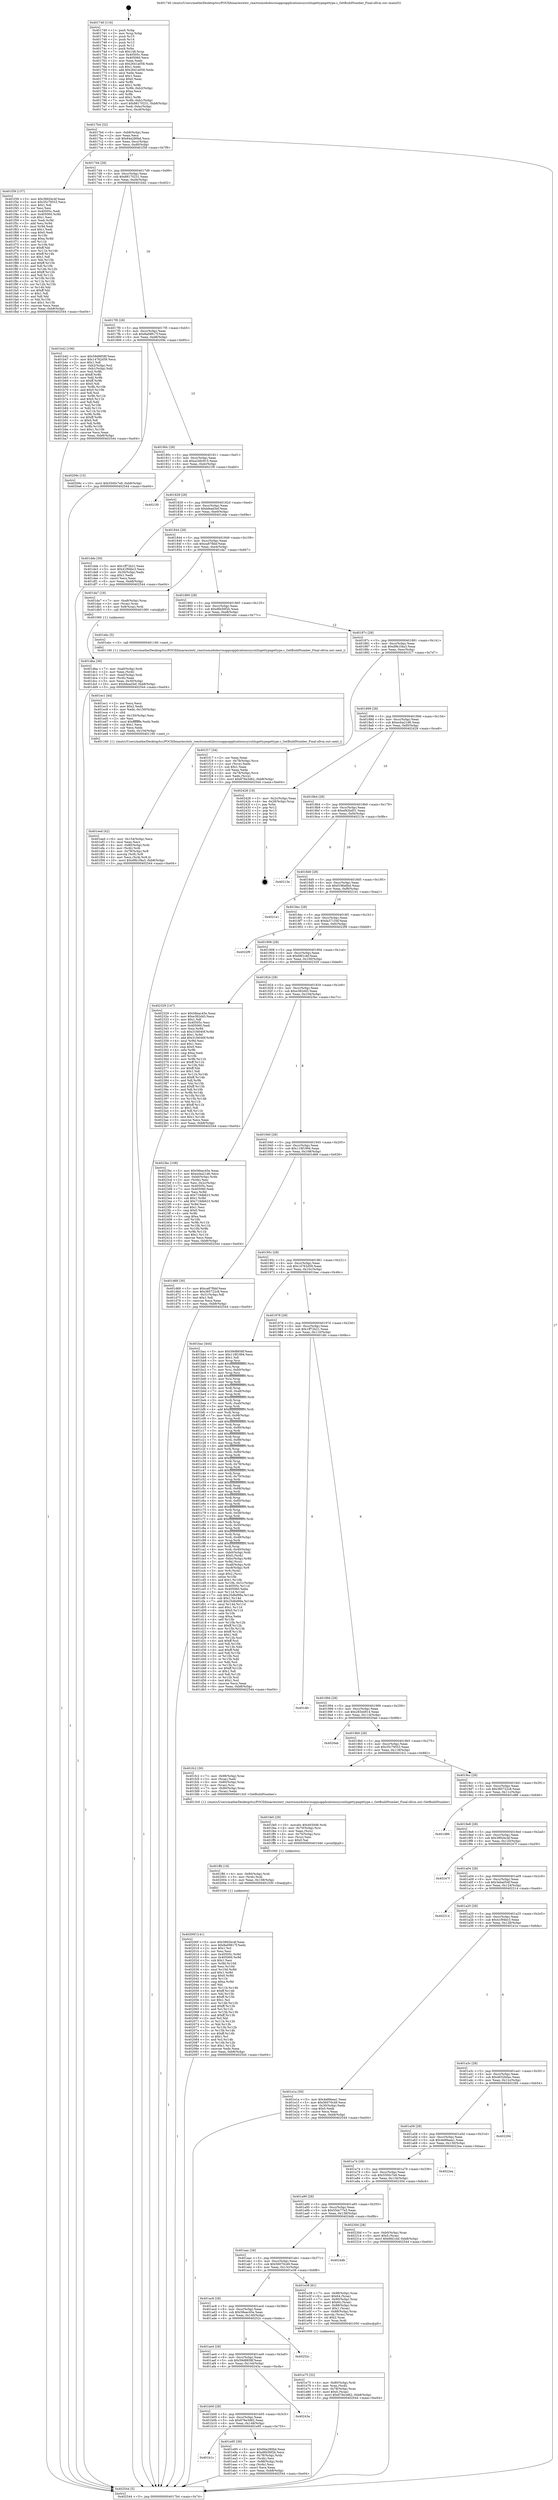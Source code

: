 digraph "0x401740" {
  label = "0x401740 (/mnt/c/Users/mathe/Desktop/tcc/POCII/binaries/extr_reactosmodulesrosappsapplicationssysutilsgettypegettype.c_GetBuildNumber_Final-ollvm.out::main(0))"
  labelloc = "t"
  node[shape=record]

  Entry [label="",width=0.3,height=0.3,shape=circle,fillcolor=black,style=filled]
  "0x4017b4" [label="{
     0x4017b4 [32]\l
     | [instrs]\l
     &nbsp;&nbsp;0x4017b4 \<+6\>: mov -0xb8(%rbp),%eax\l
     &nbsp;&nbsp;0x4017ba \<+2\>: mov %eax,%ecx\l
     &nbsp;&nbsp;0x4017bc \<+6\>: sub $0x84a280bd,%ecx\l
     &nbsp;&nbsp;0x4017c2 \<+6\>: mov %eax,-0xcc(%rbp)\l
     &nbsp;&nbsp;0x4017c8 \<+6\>: mov %ecx,-0xd0(%rbp)\l
     &nbsp;&nbsp;0x4017ce \<+6\>: je 0000000000401f39 \<main+0x7f9\>\l
  }"]
  "0x401f39" [label="{
     0x401f39 [137]\l
     | [instrs]\l
     &nbsp;&nbsp;0x401f39 \<+5\>: mov $0x3892bc4f,%eax\l
     &nbsp;&nbsp;0x401f3e \<+5\>: mov $0x35c79553,%ecx\l
     &nbsp;&nbsp;0x401f43 \<+2\>: mov $0x1,%dl\l
     &nbsp;&nbsp;0x401f45 \<+2\>: xor %esi,%esi\l
     &nbsp;&nbsp;0x401f47 \<+7\>: mov 0x40505c,%edi\l
     &nbsp;&nbsp;0x401f4e \<+8\>: mov 0x405060,%r8d\l
     &nbsp;&nbsp;0x401f56 \<+3\>: sub $0x1,%esi\l
     &nbsp;&nbsp;0x401f59 \<+3\>: mov %edi,%r9d\l
     &nbsp;&nbsp;0x401f5c \<+3\>: add %esi,%r9d\l
     &nbsp;&nbsp;0x401f5f \<+4\>: imul %r9d,%edi\l
     &nbsp;&nbsp;0x401f63 \<+3\>: and $0x1,%edi\l
     &nbsp;&nbsp;0x401f66 \<+3\>: cmp $0x0,%edi\l
     &nbsp;&nbsp;0x401f69 \<+4\>: sete %r10b\l
     &nbsp;&nbsp;0x401f6d \<+4\>: cmp $0xa,%r8d\l
     &nbsp;&nbsp;0x401f71 \<+4\>: setl %r11b\l
     &nbsp;&nbsp;0x401f75 \<+3\>: mov %r10b,%bl\l
     &nbsp;&nbsp;0x401f78 \<+3\>: xor $0xff,%bl\l
     &nbsp;&nbsp;0x401f7b \<+3\>: mov %r11b,%r14b\l
     &nbsp;&nbsp;0x401f7e \<+4\>: xor $0xff,%r14b\l
     &nbsp;&nbsp;0x401f82 \<+3\>: xor $0x1,%dl\l
     &nbsp;&nbsp;0x401f85 \<+3\>: mov %bl,%r15b\l
     &nbsp;&nbsp;0x401f88 \<+4\>: and $0xff,%r15b\l
     &nbsp;&nbsp;0x401f8c \<+3\>: and %dl,%r10b\l
     &nbsp;&nbsp;0x401f8f \<+3\>: mov %r14b,%r12b\l
     &nbsp;&nbsp;0x401f92 \<+4\>: and $0xff,%r12b\l
     &nbsp;&nbsp;0x401f96 \<+3\>: and %dl,%r11b\l
     &nbsp;&nbsp;0x401f99 \<+3\>: or %r10b,%r15b\l
     &nbsp;&nbsp;0x401f9c \<+3\>: or %r11b,%r12b\l
     &nbsp;&nbsp;0x401f9f \<+3\>: xor %r12b,%r15b\l
     &nbsp;&nbsp;0x401fa2 \<+3\>: or %r14b,%bl\l
     &nbsp;&nbsp;0x401fa5 \<+3\>: xor $0xff,%bl\l
     &nbsp;&nbsp;0x401fa8 \<+3\>: or $0x1,%dl\l
     &nbsp;&nbsp;0x401fab \<+2\>: and %dl,%bl\l
     &nbsp;&nbsp;0x401fad \<+3\>: or %bl,%r15b\l
     &nbsp;&nbsp;0x401fb0 \<+4\>: test $0x1,%r15b\l
     &nbsp;&nbsp;0x401fb4 \<+3\>: cmovne %ecx,%eax\l
     &nbsp;&nbsp;0x401fb7 \<+6\>: mov %eax,-0xb8(%rbp)\l
     &nbsp;&nbsp;0x401fbd \<+5\>: jmp 0000000000402544 \<main+0xe04\>\l
  }"]
  "0x4017d4" [label="{
     0x4017d4 [28]\l
     | [instrs]\l
     &nbsp;&nbsp;0x4017d4 \<+5\>: jmp 00000000004017d9 \<main+0x99\>\l
     &nbsp;&nbsp;0x4017d9 \<+6\>: mov -0xcc(%rbp),%eax\l
     &nbsp;&nbsp;0x4017df \<+5\>: sub $0x88170231,%eax\l
     &nbsp;&nbsp;0x4017e4 \<+6\>: mov %eax,-0xd4(%rbp)\l
     &nbsp;&nbsp;0x4017ea \<+6\>: je 0000000000401b42 \<main+0x402\>\l
  }"]
  Exit [label="",width=0.3,height=0.3,shape=circle,fillcolor=black,style=filled,peripheries=2]
  "0x401b42" [label="{
     0x401b42 [106]\l
     | [instrs]\l
     &nbsp;&nbsp;0x401b42 \<+5\>: mov $0x59d8858f,%eax\l
     &nbsp;&nbsp;0x401b47 \<+5\>: mov $0x14762d59,%ecx\l
     &nbsp;&nbsp;0x401b4c \<+2\>: mov $0x1,%dl\l
     &nbsp;&nbsp;0x401b4e \<+7\>: mov -0xb2(%rbp),%sil\l
     &nbsp;&nbsp;0x401b55 \<+7\>: mov -0xb1(%rbp),%dil\l
     &nbsp;&nbsp;0x401b5c \<+3\>: mov %sil,%r8b\l
     &nbsp;&nbsp;0x401b5f \<+4\>: xor $0xff,%r8b\l
     &nbsp;&nbsp;0x401b63 \<+3\>: mov %dil,%r9b\l
     &nbsp;&nbsp;0x401b66 \<+4\>: xor $0xff,%r9b\l
     &nbsp;&nbsp;0x401b6a \<+3\>: xor $0x0,%dl\l
     &nbsp;&nbsp;0x401b6d \<+3\>: mov %r8b,%r10b\l
     &nbsp;&nbsp;0x401b70 \<+4\>: and $0x0,%r10b\l
     &nbsp;&nbsp;0x401b74 \<+3\>: and %dl,%sil\l
     &nbsp;&nbsp;0x401b77 \<+3\>: mov %r9b,%r11b\l
     &nbsp;&nbsp;0x401b7a \<+4\>: and $0x0,%r11b\l
     &nbsp;&nbsp;0x401b7e \<+3\>: and %dl,%dil\l
     &nbsp;&nbsp;0x401b81 \<+3\>: or %sil,%r10b\l
     &nbsp;&nbsp;0x401b84 \<+3\>: or %dil,%r11b\l
     &nbsp;&nbsp;0x401b87 \<+3\>: xor %r11b,%r10b\l
     &nbsp;&nbsp;0x401b8a \<+3\>: or %r9b,%r8b\l
     &nbsp;&nbsp;0x401b8d \<+4\>: xor $0xff,%r8b\l
     &nbsp;&nbsp;0x401b91 \<+3\>: or $0x0,%dl\l
     &nbsp;&nbsp;0x401b94 \<+3\>: and %dl,%r8b\l
     &nbsp;&nbsp;0x401b97 \<+3\>: or %r8b,%r10b\l
     &nbsp;&nbsp;0x401b9a \<+4\>: test $0x1,%r10b\l
     &nbsp;&nbsp;0x401b9e \<+3\>: cmovne %ecx,%eax\l
     &nbsp;&nbsp;0x401ba1 \<+6\>: mov %eax,-0xb8(%rbp)\l
     &nbsp;&nbsp;0x401ba7 \<+5\>: jmp 0000000000402544 \<main+0xe04\>\l
  }"]
  "0x4017f0" [label="{
     0x4017f0 [28]\l
     | [instrs]\l
     &nbsp;&nbsp;0x4017f0 \<+5\>: jmp 00000000004017f5 \<main+0xb5\>\l
     &nbsp;&nbsp;0x4017f5 \<+6\>: mov -0xcc(%rbp),%eax\l
     &nbsp;&nbsp;0x4017fb \<+5\>: sub $0x8a09817f,%eax\l
     &nbsp;&nbsp;0x401800 \<+6\>: mov %eax,-0xd8(%rbp)\l
     &nbsp;&nbsp;0x401806 \<+6\>: je 000000000040209c \<main+0x95c\>\l
  }"]
  "0x402544" [label="{
     0x402544 [5]\l
     | [instrs]\l
     &nbsp;&nbsp;0x402544 \<+5\>: jmp 00000000004017b4 \<main+0x74\>\l
  }"]
  "0x401740" [label="{
     0x401740 [116]\l
     | [instrs]\l
     &nbsp;&nbsp;0x401740 \<+1\>: push %rbp\l
     &nbsp;&nbsp;0x401741 \<+3\>: mov %rsp,%rbp\l
     &nbsp;&nbsp;0x401744 \<+2\>: push %r15\l
     &nbsp;&nbsp;0x401746 \<+2\>: push %r14\l
     &nbsp;&nbsp;0x401748 \<+2\>: push %r13\l
     &nbsp;&nbsp;0x40174a \<+2\>: push %r12\l
     &nbsp;&nbsp;0x40174c \<+1\>: push %rbx\l
     &nbsp;&nbsp;0x40174d \<+7\>: sub $0x148,%rsp\l
     &nbsp;&nbsp;0x401754 \<+7\>: mov 0x40505c,%eax\l
     &nbsp;&nbsp;0x40175b \<+7\>: mov 0x405060,%ecx\l
     &nbsp;&nbsp;0x401762 \<+2\>: mov %eax,%edx\l
     &nbsp;&nbsp;0x401764 \<+6\>: sub $0x2641a058,%edx\l
     &nbsp;&nbsp;0x40176a \<+3\>: sub $0x1,%edx\l
     &nbsp;&nbsp;0x40176d \<+6\>: add $0x2641a058,%edx\l
     &nbsp;&nbsp;0x401773 \<+3\>: imul %edx,%eax\l
     &nbsp;&nbsp;0x401776 \<+3\>: and $0x1,%eax\l
     &nbsp;&nbsp;0x401779 \<+3\>: cmp $0x0,%eax\l
     &nbsp;&nbsp;0x40177c \<+4\>: sete %r8b\l
     &nbsp;&nbsp;0x401780 \<+4\>: and $0x1,%r8b\l
     &nbsp;&nbsp;0x401784 \<+7\>: mov %r8b,-0xb2(%rbp)\l
     &nbsp;&nbsp;0x40178b \<+3\>: cmp $0xa,%ecx\l
     &nbsp;&nbsp;0x40178e \<+4\>: setl %r8b\l
     &nbsp;&nbsp;0x401792 \<+4\>: and $0x1,%r8b\l
     &nbsp;&nbsp;0x401796 \<+7\>: mov %r8b,-0xb1(%rbp)\l
     &nbsp;&nbsp;0x40179d \<+10\>: movl $0x88170231,-0xb8(%rbp)\l
     &nbsp;&nbsp;0x4017a7 \<+6\>: mov %edi,-0xbc(%rbp)\l
     &nbsp;&nbsp;0x4017ad \<+7\>: mov %rsi,-0xc8(%rbp)\l
  }"]
  "0x40200f" [label="{
     0x40200f [141]\l
     | [instrs]\l
     &nbsp;&nbsp;0x40200f \<+5\>: mov $0x3892bc4f,%eax\l
     &nbsp;&nbsp;0x402014 \<+5\>: mov $0x8a09817f,%edx\l
     &nbsp;&nbsp;0x402019 \<+2\>: mov $0x1,%cl\l
     &nbsp;&nbsp;0x40201b \<+2\>: xor %esi,%esi\l
     &nbsp;&nbsp;0x40201d \<+8\>: mov 0x40505c,%r8d\l
     &nbsp;&nbsp;0x402025 \<+8\>: mov 0x405060,%r9d\l
     &nbsp;&nbsp;0x40202d \<+3\>: sub $0x1,%esi\l
     &nbsp;&nbsp;0x402030 \<+3\>: mov %r8d,%r10d\l
     &nbsp;&nbsp;0x402033 \<+3\>: add %esi,%r10d\l
     &nbsp;&nbsp;0x402036 \<+4\>: imul %r10d,%r8d\l
     &nbsp;&nbsp;0x40203a \<+4\>: and $0x1,%r8d\l
     &nbsp;&nbsp;0x40203e \<+4\>: cmp $0x0,%r8d\l
     &nbsp;&nbsp;0x402042 \<+4\>: sete %r11b\l
     &nbsp;&nbsp;0x402046 \<+4\>: cmp $0xa,%r9d\l
     &nbsp;&nbsp;0x40204a \<+3\>: setl %bl\l
     &nbsp;&nbsp;0x40204d \<+3\>: mov %r11b,%r14b\l
     &nbsp;&nbsp;0x402050 \<+4\>: xor $0xff,%r14b\l
     &nbsp;&nbsp;0x402054 \<+3\>: mov %bl,%r15b\l
     &nbsp;&nbsp;0x402057 \<+4\>: xor $0xff,%r15b\l
     &nbsp;&nbsp;0x40205b \<+3\>: xor $0x1,%cl\l
     &nbsp;&nbsp;0x40205e \<+3\>: mov %r14b,%r12b\l
     &nbsp;&nbsp;0x402061 \<+4\>: and $0xff,%r12b\l
     &nbsp;&nbsp;0x402065 \<+3\>: and %cl,%r11b\l
     &nbsp;&nbsp;0x402068 \<+3\>: mov %r15b,%r13b\l
     &nbsp;&nbsp;0x40206b \<+4\>: and $0xff,%r13b\l
     &nbsp;&nbsp;0x40206f \<+2\>: and %cl,%bl\l
     &nbsp;&nbsp;0x402071 \<+3\>: or %r11b,%r12b\l
     &nbsp;&nbsp;0x402074 \<+3\>: or %bl,%r13b\l
     &nbsp;&nbsp;0x402077 \<+3\>: xor %r13b,%r12b\l
     &nbsp;&nbsp;0x40207a \<+3\>: or %r15b,%r14b\l
     &nbsp;&nbsp;0x40207d \<+4\>: xor $0xff,%r14b\l
     &nbsp;&nbsp;0x402081 \<+3\>: or $0x1,%cl\l
     &nbsp;&nbsp;0x402084 \<+3\>: and %cl,%r14b\l
     &nbsp;&nbsp;0x402087 \<+3\>: or %r14b,%r12b\l
     &nbsp;&nbsp;0x40208a \<+4\>: test $0x1,%r12b\l
     &nbsp;&nbsp;0x40208e \<+3\>: cmovne %edx,%eax\l
     &nbsp;&nbsp;0x402091 \<+6\>: mov %eax,-0xb8(%rbp)\l
     &nbsp;&nbsp;0x402097 \<+5\>: jmp 0000000000402544 \<main+0xe04\>\l
  }"]
  "0x40209c" [label="{
     0x40209c [15]\l
     | [instrs]\l
     &nbsp;&nbsp;0x40209c \<+10\>: movl $0x5500c7e9,-0xb8(%rbp)\l
     &nbsp;&nbsp;0x4020a6 \<+5\>: jmp 0000000000402544 \<main+0xe04\>\l
  }"]
  "0x40180c" [label="{
     0x40180c [28]\l
     | [instrs]\l
     &nbsp;&nbsp;0x40180c \<+5\>: jmp 0000000000401811 \<main+0xd1\>\l
     &nbsp;&nbsp;0x401811 \<+6\>: mov -0xcc(%rbp),%eax\l
     &nbsp;&nbsp;0x401817 \<+5\>: sub $0xa249c915,%eax\l
     &nbsp;&nbsp;0x40181c \<+6\>: mov %eax,-0xdc(%rbp)\l
     &nbsp;&nbsp;0x401822 \<+6\>: je 00000000004021f0 \<main+0xab0\>\l
  }"]
  "0x401ffd" [label="{
     0x401ffd [18]\l
     | [instrs]\l
     &nbsp;&nbsp;0x401ffd \<+4\>: mov -0x80(%rbp),%rdi\l
     &nbsp;&nbsp;0x402001 \<+3\>: mov (%rdi),%rdi\l
     &nbsp;&nbsp;0x402004 \<+6\>: mov %eax,-0x158(%rbp)\l
     &nbsp;&nbsp;0x40200a \<+5\>: call 0000000000401030 \<free@plt\>\l
     | [calls]\l
     &nbsp;&nbsp;0x401030 \{1\} (unknown)\l
  }"]
  "0x4021f0" [label="{
     0x4021f0\l
  }", style=dashed]
  "0x401828" [label="{
     0x401828 [28]\l
     | [instrs]\l
     &nbsp;&nbsp;0x401828 \<+5\>: jmp 000000000040182d \<main+0xed\>\l
     &nbsp;&nbsp;0x40182d \<+6\>: mov -0xcc(%rbp),%eax\l
     &nbsp;&nbsp;0x401833 \<+5\>: sub $0xbfead3ef,%eax\l
     &nbsp;&nbsp;0x401838 \<+6\>: mov %eax,-0xe0(%rbp)\l
     &nbsp;&nbsp;0x40183e \<+6\>: je 0000000000401dde \<main+0x69e\>\l
  }"]
  "0x401fe0" [label="{
     0x401fe0 [29]\l
     | [instrs]\l
     &nbsp;&nbsp;0x401fe0 \<+10\>: movabs $0x4030d6,%rdi\l
     &nbsp;&nbsp;0x401fea \<+4\>: mov -0x70(%rbp),%rsi\l
     &nbsp;&nbsp;0x401fee \<+2\>: mov %eax,(%rsi)\l
     &nbsp;&nbsp;0x401ff0 \<+4\>: mov -0x70(%rbp),%rsi\l
     &nbsp;&nbsp;0x401ff4 \<+2\>: mov (%rsi),%esi\l
     &nbsp;&nbsp;0x401ff6 \<+2\>: mov $0x0,%al\l
     &nbsp;&nbsp;0x401ff8 \<+5\>: call 0000000000401040 \<printf@plt\>\l
     | [calls]\l
     &nbsp;&nbsp;0x401040 \{1\} (unknown)\l
  }"]
  "0x401dde" [label="{
     0x401dde [30]\l
     | [instrs]\l
     &nbsp;&nbsp;0x401dde \<+5\>: mov $0x1ff72b21,%eax\l
     &nbsp;&nbsp;0x401de3 \<+5\>: mov $0x41f94bc3,%ecx\l
     &nbsp;&nbsp;0x401de8 \<+3\>: mov -0x30(%rbp),%edx\l
     &nbsp;&nbsp;0x401deb \<+3\>: cmp $0x1,%edx\l
     &nbsp;&nbsp;0x401dee \<+3\>: cmovl %ecx,%eax\l
     &nbsp;&nbsp;0x401df1 \<+6\>: mov %eax,-0xb8(%rbp)\l
     &nbsp;&nbsp;0x401df7 \<+5\>: jmp 0000000000402544 \<main+0xe04\>\l
  }"]
  "0x401844" [label="{
     0x401844 [28]\l
     | [instrs]\l
     &nbsp;&nbsp;0x401844 \<+5\>: jmp 0000000000401849 \<main+0x109\>\l
     &nbsp;&nbsp;0x401849 \<+6\>: mov -0xcc(%rbp),%eax\l
     &nbsp;&nbsp;0x40184f \<+5\>: sub $0xca87fbbf,%eax\l
     &nbsp;&nbsp;0x401854 \<+6\>: mov %eax,-0xe4(%rbp)\l
     &nbsp;&nbsp;0x40185a \<+6\>: je 0000000000401da7 \<main+0x667\>\l
  }"]
  "0x401eed" [label="{
     0x401eed [42]\l
     | [instrs]\l
     &nbsp;&nbsp;0x401eed \<+6\>: mov -0x154(%rbp),%ecx\l
     &nbsp;&nbsp;0x401ef3 \<+3\>: imul %eax,%ecx\l
     &nbsp;&nbsp;0x401ef6 \<+4\>: mov -0x80(%rbp),%rdi\l
     &nbsp;&nbsp;0x401efa \<+3\>: mov (%rdi),%rdi\l
     &nbsp;&nbsp;0x401efd \<+4\>: mov -0x78(%rbp),%r8\l
     &nbsp;&nbsp;0x401f01 \<+3\>: movslq (%r8),%r8\l
     &nbsp;&nbsp;0x401f04 \<+4\>: mov %ecx,(%rdi,%r8,4)\l
     &nbsp;&nbsp;0x401f08 \<+10\>: movl $0xd9b1f4a3,-0xb8(%rbp)\l
     &nbsp;&nbsp;0x401f12 \<+5\>: jmp 0000000000402544 \<main+0xe04\>\l
  }"]
  "0x401da7" [label="{
     0x401da7 [19]\l
     | [instrs]\l
     &nbsp;&nbsp;0x401da7 \<+7\>: mov -0xa8(%rbp),%rax\l
     &nbsp;&nbsp;0x401dae \<+3\>: mov (%rax),%rax\l
     &nbsp;&nbsp;0x401db1 \<+4\>: mov 0x8(%rax),%rdi\l
     &nbsp;&nbsp;0x401db5 \<+5\>: call 0000000000401060 \<atoi@plt\>\l
     | [calls]\l
     &nbsp;&nbsp;0x401060 \{1\} (unknown)\l
  }"]
  "0x401860" [label="{
     0x401860 [28]\l
     | [instrs]\l
     &nbsp;&nbsp;0x401860 \<+5\>: jmp 0000000000401865 \<main+0x125\>\l
     &nbsp;&nbsp;0x401865 \<+6\>: mov -0xcc(%rbp),%eax\l
     &nbsp;&nbsp;0x40186b \<+5\>: sub $0xd6b56f2b,%eax\l
     &nbsp;&nbsp;0x401870 \<+6\>: mov %eax,-0xe8(%rbp)\l
     &nbsp;&nbsp;0x401876 \<+6\>: je 0000000000401ebc \<main+0x77c\>\l
  }"]
  "0x401ec1" [label="{
     0x401ec1 [44]\l
     | [instrs]\l
     &nbsp;&nbsp;0x401ec1 \<+2\>: xor %ecx,%ecx\l
     &nbsp;&nbsp;0x401ec3 \<+5\>: mov $0x2,%edx\l
     &nbsp;&nbsp;0x401ec8 \<+6\>: mov %edx,-0x150(%rbp)\l
     &nbsp;&nbsp;0x401ece \<+1\>: cltd\l
     &nbsp;&nbsp;0x401ecf \<+6\>: mov -0x150(%rbp),%esi\l
     &nbsp;&nbsp;0x401ed5 \<+2\>: idiv %esi\l
     &nbsp;&nbsp;0x401ed7 \<+6\>: imul $0xfffffffe,%edx,%edx\l
     &nbsp;&nbsp;0x401edd \<+3\>: sub $0x1,%ecx\l
     &nbsp;&nbsp;0x401ee0 \<+2\>: sub %ecx,%edx\l
     &nbsp;&nbsp;0x401ee2 \<+6\>: mov %edx,-0x154(%rbp)\l
     &nbsp;&nbsp;0x401ee8 \<+5\>: call 0000000000401160 \<next_i\>\l
     | [calls]\l
     &nbsp;&nbsp;0x401160 \{1\} (/mnt/c/Users/mathe/Desktop/tcc/POCII/binaries/extr_reactosmodulesrosappsapplicationssysutilsgettypegettype.c_GetBuildNumber_Final-ollvm.out::next_i)\l
  }"]
  "0x401ebc" [label="{
     0x401ebc [5]\l
     | [instrs]\l
     &nbsp;&nbsp;0x401ebc \<+5\>: call 0000000000401160 \<next_i\>\l
     | [calls]\l
     &nbsp;&nbsp;0x401160 \{1\} (/mnt/c/Users/mathe/Desktop/tcc/POCII/binaries/extr_reactosmodulesrosappsapplicationssysutilsgettypegettype.c_GetBuildNumber_Final-ollvm.out::next_i)\l
  }"]
  "0x40187c" [label="{
     0x40187c [28]\l
     | [instrs]\l
     &nbsp;&nbsp;0x40187c \<+5\>: jmp 0000000000401881 \<main+0x141\>\l
     &nbsp;&nbsp;0x401881 \<+6\>: mov -0xcc(%rbp),%eax\l
     &nbsp;&nbsp;0x401887 \<+5\>: sub $0xd9b1f4a3,%eax\l
     &nbsp;&nbsp;0x40188c \<+6\>: mov %eax,-0xec(%rbp)\l
     &nbsp;&nbsp;0x401892 \<+6\>: je 0000000000401f17 \<main+0x7d7\>\l
  }"]
  "0x401b1c" [label="{
     0x401b1c\l
  }", style=dashed]
  "0x401f17" [label="{
     0x401f17 [34]\l
     | [instrs]\l
     &nbsp;&nbsp;0x401f17 \<+2\>: xor %eax,%eax\l
     &nbsp;&nbsp;0x401f19 \<+4\>: mov -0x78(%rbp),%rcx\l
     &nbsp;&nbsp;0x401f1d \<+2\>: mov (%rcx),%edx\l
     &nbsp;&nbsp;0x401f1f \<+3\>: sub $0x1,%eax\l
     &nbsp;&nbsp;0x401f22 \<+2\>: sub %eax,%edx\l
     &nbsp;&nbsp;0x401f24 \<+4\>: mov -0x78(%rbp),%rcx\l
     &nbsp;&nbsp;0x401f28 \<+2\>: mov %edx,(%rcx)\l
     &nbsp;&nbsp;0x401f2a \<+10\>: movl $0x676e3d62,-0xb8(%rbp)\l
     &nbsp;&nbsp;0x401f34 \<+5\>: jmp 0000000000402544 \<main+0xe04\>\l
  }"]
  "0x401898" [label="{
     0x401898 [28]\l
     | [instrs]\l
     &nbsp;&nbsp;0x401898 \<+5\>: jmp 000000000040189d \<main+0x15d\>\l
     &nbsp;&nbsp;0x40189d \<+6\>: mov -0xcc(%rbp),%eax\l
     &nbsp;&nbsp;0x4018a3 \<+5\>: sub $0xecba21d6,%eax\l
     &nbsp;&nbsp;0x4018a8 \<+6\>: mov %eax,-0xf0(%rbp)\l
     &nbsp;&nbsp;0x4018ae \<+6\>: je 0000000000402428 \<main+0xce8\>\l
  }"]
  "0x401e95" [label="{
     0x401e95 [39]\l
     | [instrs]\l
     &nbsp;&nbsp;0x401e95 \<+5\>: mov $0x84a280bd,%eax\l
     &nbsp;&nbsp;0x401e9a \<+5\>: mov $0xd6b56f2b,%ecx\l
     &nbsp;&nbsp;0x401e9f \<+4\>: mov -0x78(%rbp),%rdx\l
     &nbsp;&nbsp;0x401ea3 \<+2\>: mov (%rdx),%esi\l
     &nbsp;&nbsp;0x401ea5 \<+7\>: mov -0x88(%rbp),%rdx\l
     &nbsp;&nbsp;0x401eac \<+2\>: cmp (%rdx),%esi\l
     &nbsp;&nbsp;0x401eae \<+3\>: cmovl %ecx,%eax\l
     &nbsp;&nbsp;0x401eb1 \<+6\>: mov %eax,-0xb8(%rbp)\l
     &nbsp;&nbsp;0x401eb7 \<+5\>: jmp 0000000000402544 \<main+0xe04\>\l
  }"]
  "0x402428" [label="{
     0x402428 [18]\l
     | [instrs]\l
     &nbsp;&nbsp;0x402428 \<+3\>: mov -0x2c(%rbp),%eax\l
     &nbsp;&nbsp;0x40242b \<+4\>: lea -0x28(%rbp),%rsp\l
     &nbsp;&nbsp;0x40242f \<+1\>: pop %rbx\l
     &nbsp;&nbsp;0x402430 \<+2\>: pop %r12\l
     &nbsp;&nbsp;0x402432 \<+2\>: pop %r13\l
     &nbsp;&nbsp;0x402434 \<+2\>: pop %r14\l
     &nbsp;&nbsp;0x402436 \<+2\>: pop %r15\l
     &nbsp;&nbsp;0x402438 \<+1\>: pop %rbp\l
     &nbsp;&nbsp;0x402439 \<+1\>: ret\l
  }"]
  "0x4018b4" [label="{
     0x4018b4 [28]\l
     | [instrs]\l
     &nbsp;&nbsp;0x4018b4 \<+5\>: jmp 00000000004018b9 \<main+0x179\>\l
     &nbsp;&nbsp;0x4018b9 \<+6\>: mov -0xcc(%rbp),%eax\l
     &nbsp;&nbsp;0x4018bf \<+5\>: sub $0xef42bd51,%eax\l
     &nbsp;&nbsp;0x4018c4 \<+6\>: mov %eax,-0xf4(%rbp)\l
     &nbsp;&nbsp;0x4018ca \<+6\>: je 000000000040213e \<main+0x9fe\>\l
  }"]
  "0x401b00" [label="{
     0x401b00 [28]\l
     | [instrs]\l
     &nbsp;&nbsp;0x401b00 \<+5\>: jmp 0000000000401b05 \<main+0x3c5\>\l
     &nbsp;&nbsp;0x401b05 \<+6\>: mov -0xcc(%rbp),%eax\l
     &nbsp;&nbsp;0x401b0b \<+5\>: sub $0x676e3d62,%eax\l
     &nbsp;&nbsp;0x401b10 \<+6\>: mov %eax,-0x148(%rbp)\l
     &nbsp;&nbsp;0x401b16 \<+6\>: je 0000000000401e95 \<main+0x755\>\l
  }"]
  "0x40213e" [label="{
     0x40213e\l
  }", style=dashed]
  "0x4018d0" [label="{
     0x4018d0 [28]\l
     | [instrs]\l
     &nbsp;&nbsp;0x4018d0 \<+5\>: jmp 00000000004018d5 \<main+0x195\>\l
     &nbsp;&nbsp;0x4018d5 \<+6\>: mov -0xcc(%rbp),%eax\l
     &nbsp;&nbsp;0x4018db \<+5\>: sub $0xf196e6bd,%eax\l
     &nbsp;&nbsp;0x4018e0 \<+6\>: mov %eax,-0xf8(%rbp)\l
     &nbsp;&nbsp;0x4018e6 \<+6\>: je 00000000004021e1 \<main+0xaa1\>\l
  }"]
  "0x40243a" [label="{
     0x40243a\l
  }", style=dashed]
  "0x4021e1" [label="{
     0x4021e1\l
  }", style=dashed]
  "0x4018ec" [label="{
     0x4018ec [28]\l
     | [instrs]\l
     &nbsp;&nbsp;0x4018ec \<+5\>: jmp 00000000004018f1 \<main+0x1b1\>\l
     &nbsp;&nbsp;0x4018f1 \<+6\>: mov -0xcc(%rbp),%eax\l
     &nbsp;&nbsp;0x4018f7 \<+5\>: sub $0xfa37154f,%eax\l
     &nbsp;&nbsp;0x4018fc \<+6\>: mov %eax,-0xfc(%rbp)\l
     &nbsp;&nbsp;0x401902 \<+6\>: je 00000000004022f9 \<main+0xbb9\>\l
  }"]
  "0x401ae4" [label="{
     0x401ae4 [28]\l
     | [instrs]\l
     &nbsp;&nbsp;0x401ae4 \<+5\>: jmp 0000000000401ae9 \<main+0x3a9\>\l
     &nbsp;&nbsp;0x401ae9 \<+6\>: mov -0xcc(%rbp),%eax\l
     &nbsp;&nbsp;0x401aef \<+5\>: sub $0x59d8858f,%eax\l
     &nbsp;&nbsp;0x401af4 \<+6\>: mov %eax,-0x144(%rbp)\l
     &nbsp;&nbsp;0x401afa \<+6\>: je 000000000040243a \<main+0xcfa\>\l
  }"]
  "0x4022f9" [label="{
     0x4022f9\l
  }", style=dashed]
  "0x401908" [label="{
     0x401908 [28]\l
     | [instrs]\l
     &nbsp;&nbsp;0x401908 \<+5\>: jmp 000000000040190d \<main+0x1cd\>\l
     &nbsp;&nbsp;0x40190d \<+6\>: mov -0xcc(%rbp),%eax\l
     &nbsp;&nbsp;0x401913 \<+5\>: sub $0x6fd1cbf,%eax\l
     &nbsp;&nbsp;0x401918 \<+6\>: mov %eax,-0x100(%rbp)\l
     &nbsp;&nbsp;0x40191e \<+6\>: je 0000000000402329 \<main+0xbe9\>\l
  }"]
  "0x40252c" [label="{
     0x40252c\l
  }", style=dashed]
  "0x402329" [label="{
     0x402329 [147]\l
     | [instrs]\l
     &nbsp;&nbsp;0x402329 \<+5\>: mov $0x58eac45e,%eax\l
     &nbsp;&nbsp;0x40232e \<+5\>: mov $0xe382d45,%ecx\l
     &nbsp;&nbsp;0x402333 \<+2\>: mov $0x1,%dl\l
     &nbsp;&nbsp;0x402335 \<+7\>: mov 0x40505c,%esi\l
     &nbsp;&nbsp;0x40233c \<+7\>: mov 0x405060,%edi\l
     &nbsp;&nbsp;0x402343 \<+3\>: mov %esi,%r8d\l
     &nbsp;&nbsp;0x402346 \<+7\>: sub $0x31f4040f,%r8d\l
     &nbsp;&nbsp;0x40234d \<+4\>: sub $0x1,%r8d\l
     &nbsp;&nbsp;0x402351 \<+7\>: add $0x31f4040f,%r8d\l
     &nbsp;&nbsp;0x402358 \<+4\>: imul %r8d,%esi\l
     &nbsp;&nbsp;0x40235c \<+3\>: and $0x1,%esi\l
     &nbsp;&nbsp;0x40235f \<+3\>: cmp $0x0,%esi\l
     &nbsp;&nbsp;0x402362 \<+4\>: sete %r9b\l
     &nbsp;&nbsp;0x402366 \<+3\>: cmp $0xa,%edi\l
     &nbsp;&nbsp;0x402369 \<+4\>: setl %r10b\l
     &nbsp;&nbsp;0x40236d \<+3\>: mov %r9b,%r11b\l
     &nbsp;&nbsp;0x402370 \<+4\>: xor $0xff,%r11b\l
     &nbsp;&nbsp;0x402374 \<+3\>: mov %r10b,%bl\l
     &nbsp;&nbsp;0x402377 \<+3\>: xor $0xff,%bl\l
     &nbsp;&nbsp;0x40237a \<+3\>: xor $0x1,%dl\l
     &nbsp;&nbsp;0x40237d \<+3\>: mov %r11b,%r14b\l
     &nbsp;&nbsp;0x402380 \<+4\>: and $0xff,%r14b\l
     &nbsp;&nbsp;0x402384 \<+3\>: and %dl,%r9b\l
     &nbsp;&nbsp;0x402387 \<+3\>: mov %bl,%r15b\l
     &nbsp;&nbsp;0x40238a \<+4\>: and $0xff,%r15b\l
     &nbsp;&nbsp;0x40238e \<+3\>: and %dl,%r10b\l
     &nbsp;&nbsp;0x402391 \<+3\>: or %r9b,%r14b\l
     &nbsp;&nbsp;0x402394 \<+3\>: or %r10b,%r15b\l
     &nbsp;&nbsp;0x402397 \<+3\>: xor %r15b,%r14b\l
     &nbsp;&nbsp;0x40239a \<+3\>: or %bl,%r11b\l
     &nbsp;&nbsp;0x40239d \<+4\>: xor $0xff,%r11b\l
     &nbsp;&nbsp;0x4023a1 \<+3\>: or $0x1,%dl\l
     &nbsp;&nbsp;0x4023a4 \<+3\>: and %dl,%r11b\l
     &nbsp;&nbsp;0x4023a7 \<+3\>: or %r11b,%r14b\l
     &nbsp;&nbsp;0x4023aa \<+4\>: test $0x1,%r14b\l
     &nbsp;&nbsp;0x4023ae \<+3\>: cmovne %ecx,%eax\l
     &nbsp;&nbsp;0x4023b1 \<+6\>: mov %eax,-0xb8(%rbp)\l
     &nbsp;&nbsp;0x4023b7 \<+5\>: jmp 0000000000402544 \<main+0xe04\>\l
  }"]
  "0x401924" [label="{
     0x401924 [28]\l
     | [instrs]\l
     &nbsp;&nbsp;0x401924 \<+5\>: jmp 0000000000401929 \<main+0x1e9\>\l
     &nbsp;&nbsp;0x401929 \<+6\>: mov -0xcc(%rbp),%eax\l
     &nbsp;&nbsp;0x40192f \<+5\>: sub $0xe382d45,%eax\l
     &nbsp;&nbsp;0x401934 \<+6\>: mov %eax,-0x104(%rbp)\l
     &nbsp;&nbsp;0x40193a \<+6\>: je 00000000004023bc \<main+0xc7c\>\l
  }"]
  "0x401e75" [label="{
     0x401e75 [32]\l
     | [instrs]\l
     &nbsp;&nbsp;0x401e75 \<+4\>: mov -0x80(%rbp),%rdi\l
     &nbsp;&nbsp;0x401e79 \<+3\>: mov %rax,(%rdi)\l
     &nbsp;&nbsp;0x401e7c \<+4\>: mov -0x78(%rbp),%rax\l
     &nbsp;&nbsp;0x401e80 \<+6\>: movl $0x0,(%rax)\l
     &nbsp;&nbsp;0x401e86 \<+10\>: movl $0x676e3d62,-0xb8(%rbp)\l
     &nbsp;&nbsp;0x401e90 \<+5\>: jmp 0000000000402544 \<main+0xe04\>\l
  }"]
  "0x4023bc" [label="{
     0x4023bc [108]\l
     | [instrs]\l
     &nbsp;&nbsp;0x4023bc \<+5\>: mov $0x58eac45e,%eax\l
     &nbsp;&nbsp;0x4023c1 \<+5\>: mov $0xecba21d6,%ecx\l
     &nbsp;&nbsp;0x4023c6 \<+7\>: mov -0xb0(%rbp),%rdx\l
     &nbsp;&nbsp;0x4023cd \<+2\>: mov (%rdx),%esi\l
     &nbsp;&nbsp;0x4023cf \<+3\>: mov %esi,-0x2c(%rbp)\l
     &nbsp;&nbsp;0x4023d2 \<+7\>: mov 0x40505c,%esi\l
     &nbsp;&nbsp;0x4023d9 \<+7\>: mov 0x405060,%edi\l
     &nbsp;&nbsp;0x4023e0 \<+3\>: mov %esi,%r8d\l
     &nbsp;&nbsp;0x4023e3 \<+7\>: sub $0x719db623,%r8d\l
     &nbsp;&nbsp;0x4023ea \<+4\>: sub $0x1,%r8d\l
     &nbsp;&nbsp;0x4023ee \<+7\>: add $0x719db623,%r8d\l
     &nbsp;&nbsp;0x4023f5 \<+4\>: imul %r8d,%esi\l
     &nbsp;&nbsp;0x4023f9 \<+3\>: and $0x1,%esi\l
     &nbsp;&nbsp;0x4023fc \<+3\>: cmp $0x0,%esi\l
     &nbsp;&nbsp;0x4023ff \<+4\>: sete %r9b\l
     &nbsp;&nbsp;0x402403 \<+3\>: cmp $0xa,%edi\l
     &nbsp;&nbsp;0x402406 \<+4\>: setl %r10b\l
     &nbsp;&nbsp;0x40240a \<+3\>: mov %r9b,%r11b\l
     &nbsp;&nbsp;0x40240d \<+3\>: and %r10b,%r11b\l
     &nbsp;&nbsp;0x402410 \<+3\>: xor %r10b,%r9b\l
     &nbsp;&nbsp;0x402413 \<+3\>: or %r9b,%r11b\l
     &nbsp;&nbsp;0x402416 \<+4\>: test $0x1,%r11b\l
     &nbsp;&nbsp;0x40241a \<+3\>: cmovne %ecx,%eax\l
     &nbsp;&nbsp;0x40241d \<+6\>: mov %eax,-0xb8(%rbp)\l
     &nbsp;&nbsp;0x402423 \<+5\>: jmp 0000000000402544 \<main+0xe04\>\l
  }"]
  "0x401940" [label="{
     0x401940 [28]\l
     | [instrs]\l
     &nbsp;&nbsp;0x401940 \<+5\>: jmp 0000000000401945 \<main+0x205\>\l
     &nbsp;&nbsp;0x401945 \<+6\>: mov -0xcc(%rbp),%eax\l
     &nbsp;&nbsp;0x40194b \<+5\>: sub $0x118f1994,%eax\l
     &nbsp;&nbsp;0x401950 \<+6\>: mov %eax,-0x108(%rbp)\l
     &nbsp;&nbsp;0x401956 \<+6\>: je 0000000000401d68 \<main+0x628\>\l
  }"]
  "0x401ac8" [label="{
     0x401ac8 [28]\l
     | [instrs]\l
     &nbsp;&nbsp;0x401ac8 \<+5\>: jmp 0000000000401acd \<main+0x38d\>\l
     &nbsp;&nbsp;0x401acd \<+6\>: mov -0xcc(%rbp),%eax\l
     &nbsp;&nbsp;0x401ad3 \<+5\>: sub $0x58eac45e,%eax\l
     &nbsp;&nbsp;0x401ad8 \<+6\>: mov %eax,-0x140(%rbp)\l
     &nbsp;&nbsp;0x401ade \<+6\>: je 000000000040252c \<main+0xdec\>\l
  }"]
  "0x401d68" [label="{
     0x401d68 [30]\l
     | [instrs]\l
     &nbsp;&nbsp;0x401d68 \<+5\>: mov $0xca87fbbf,%eax\l
     &nbsp;&nbsp;0x401d6d \<+5\>: mov $0x385722c8,%ecx\l
     &nbsp;&nbsp;0x401d72 \<+3\>: mov -0x31(%rbp),%dl\l
     &nbsp;&nbsp;0x401d75 \<+3\>: test $0x1,%dl\l
     &nbsp;&nbsp;0x401d78 \<+3\>: cmovne %ecx,%eax\l
     &nbsp;&nbsp;0x401d7b \<+6\>: mov %eax,-0xb8(%rbp)\l
     &nbsp;&nbsp;0x401d81 \<+5\>: jmp 0000000000402544 \<main+0xe04\>\l
  }"]
  "0x40195c" [label="{
     0x40195c [28]\l
     | [instrs]\l
     &nbsp;&nbsp;0x40195c \<+5\>: jmp 0000000000401961 \<main+0x221\>\l
     &nbsp;&nbsp;0x401961 \<+6\>: mov -0xcc(%rbp),%eax\l
     &nbsp;&nbsp;0x401967 \<+5\>: sub $0x14762d59,%eax\l
     &nbsp;&nbsp;0x40196c \<+6\>: mov %eax,-0x10c(%rbp)\l
     &nbsp;&nbsp;0x401972 \<+6\>: je 0000000000401bac \<main+0x46c\>\l
  }"]
  "0x401e38" [label="{
     0x401e38 [61]\l
     | [instrs]\l
     &nbsp;&nbsp;0x401e38 \<+7\>: mov -0x98(%rbp),%rax\l
     &nbsp;&nbsp;0x401e3f \<+6\>: movl $0x64,(%rax)\l
     &nbsp;&nbsp;0x401e45 \<+7\>: mov -0x90(%rbp),%rax\l
     &nbsp;&nbsp;0x401e4c \<+6\>: movl $0x64,(%rax)\l
     &nbsp;&nbsp;0x401e52 \<+7\>: mov -0x88(%rbp),%rax\l
     &nbsp;&nbsp;0x401e59 \<+6\>: movl $0x1,(%rax)\l
     &nbsp;&nbsp;0x401e5f \<+7\>: mov -0x88(%rbp),%rax\l
     &nbsp;&nbsp;0x401e66 \<+3\>: movslq (%rax),%rax\l
     &nbsp;&nbsp;0x401e69 \<+4\>: shl $0x2,%rax\l
     &nbsp;&nbsp;0x401e6d \<+3\>: mov %rax,%rdi\l
     &nbsp;&nbsp;0x401e70 \<+5\>: call 0000000000401050 \<malloc@plt\>\l
     | [calls]\l
     &nbsp;&nbsp;0x401050 \{1\} (unknown)\l
  }"]
  "0x401bac" [label="{
     0x401bac [444]\l
     | [instrs]\l
     &nbsp;&nbsp;0x401bac \<+5\>: mov $0x59d8858f,%eax\l
     &nbsp;&nbsp;0x401bb1 \<+5\>: mov $0x118f1994,%ecx\l
     &nbsp;&nbsp;0x401bb6 \<+2\>: mov $0x1,%dl\l
     &nbsp;&nbsp;0x401bb8 \<+3\>: mov %rsp,%rsi\l
     &nbsp;&nbsp;0x401bbb \<+4\>: add $0xfffffffffffffff0,%rsi\l
     &nbsp;&nbsp;0x401bbf \<+3\>: mov %rsi,%rsp\l
     &nbsp;&nbsp;0x401bc2 \<+7\>: mov %rsi,-0xb0(%rbp)\l
     &nbsp;&nbsp;0x401bc9 \<+3\>: mov %rsp,%rsi\l
     &nbsp;&nbsp;0x401bcc \<+4\>: add $0xfffffffffffffff0,%rsi\l
     &nbsp;&nbsp;0x401bd0 \<+3\>: mov %rsi,%rsp\l
     &nbsp;&nbsp;0x401bd3 \<+3\>: mov %rsp,%rdi\l
     &nbsp;&nbsp;0x401bd6 \<+4\>: add $0xfffffffffffffff0,%rdi\l
     &nbsp;&nbsp;0x401bda \<+3\>: mov %rdi,%rsp\l
     &nbsp;&nbsp;0x401bdd \<+7\>: mov %rdi,-0xa8(%rbp)\l
     &nbsp;&nbsp;0x401be4 \<+3\>: mov %rsp,%rdi\l
     &nbsp;&nbsp;0x401be7 \<+4\>: add $0xfffffffffffffff0,%rdi\l
     &nbsp;&nbsp;0x401beb \<+3\>: mov %rdi,%rsp\l
     &nbsp;&nbsp;0x401bee \<+7\>: mov %rdi,-0xa0(%rbp)\l
     &nbsp;&nbsp;0x401bf5 \<+3\>: mov %rsp,%rdi\l
     &nbsp;&nbsp;0x401bf8 \<+4\>: add $0xfffffffffffffff0,%rdi\l
     &nbsp;&nbsp;0x401bfc \<+3\>: mov %rdi,%rsp\l
     &nbsp;&nbsp;0x401bff \<+7\>: mov %rdi,-0x98(%rbp)\l
     &nbsp;&nbsp;0x401c06 \<+3\>: mov %rsp,%rdi\l
     &nbsp;&nbsp;0x401c09 \<+4\>: add $0xfffffffffffffff0,%rdi\l
     &nbsp;&nbsp;0x401c0d \<+3\>: mov %rdi,%rsp\l
     &nbsp;&nbsp;0x401c10 \<+7\>: mov %rdi,-0x90(%rbp)\l
     &nbsp;&nbsp;0x401c17 \<+3\>: mov %rsp,%rdi\l
     &nbsp;&nbsp;0x401c1a \<+4\>: add $0xfffffffffffffff0,%rdi\l
     &nbsp;&nbsp;0x401c1e \<+3\>: mov %rdi,%rsp\l
     &nbsp;&nbsp;0x401c21 \<+7\>: mov %rdi,-0x88(%rbp)\l
     &nbsp;&nbsp;0x401c28 \<+3\>: mov %rsp,%rdi\l
     &nbsp;&nbsp;0x401c2b \<+4\>: add $0xfffffffffffffff0,%rdi\l
     &nbsp;&nbsp;0x401c2f \<+3\>: mov %rdi,%rsp\l
     &nbsp;&nbsp;0x401c32 \<+4\>: mov %rdi,-0x80(%rbp)\l
     &nbsp;&nbsp;0x401c36 \<+3\>: mov %rsp,%rdi\l
     &nbsp;&nbsp;0x401c39 \<+4\>: add $0xfffffffffffffff0,%rdi\l
     &nbsp;&nbsp;0x401c3d \<+3\>: mov %rdi,%rsp\l
     &nbsp;&nbsp;0x401c40 \<+4\>: mov %rdi,-0x78(%rbp)\l
     &nbsp;&nbsp;0x401c44 \<+3\>: mov %rsp,%rdi\l
     &nbsp;&nbsp;0x401c47 \<+4\>: add $0xfffffffffffffff0,%rdi\l
     &nbsp;&nbsp;0x401c4b \<+3\>: mov %rdi,%rsp\l
     &nbsp;&nbsp;0x401c4e \<+4\>: mov %rdi,-0x70(%rbp)\l
     &nbsp;&nbsp;0x401c52 \<+3\>: mov %rsp,%rdi\l
     &nbsp;&nbsp;0x401c55 \<+4\>: add $0xfffffffffffffff0,%rdi\l
     &nbsp;&nbsp;0x401c59 \<+3\>: mov %rdi,%rsp\l
     &nbsp;&nbsp;0x401c5c \<+4\>: mov %rdi,-0x68(%rbp)\l
     &nbsp;&nbsp;0x401c60 \<+3\>: mov %rsp,%rdi\l
     &nbsp;&nbsp;0x401c63 \<+4\>: add $0xfffffffffffffff0,%rdi\l
     &nbsp;&nbsp;0x401c67 \<+3\>: mov %rdi,%rsp\l
     &nbsp;&nbsp;0x401c6a \<+4\>: mov %rdi,-0x60(%rbp)\l
     &nbsp;&nbsp;0x401c6e \<+3\>: mov %rsp,%rdi\l
     &nbsp;&nbsp;0x401c71 \<+4\>: add $0xfffffffffffffff0,%rdi\l
     &nbsp;&nbsp;0x401c75 \<+3\>: mov %rdi,%rsp\l
     &nbsp;&nbsp;0x401c78 \<+4\>: mov %rdi,-0x58(%rbp)\l
     &nbsp;&nbsp;0x401c7c \<+3\>: mov %rsp,%rdi\l
     &nbsp;&nbsp;0x401c7f \<+4\>: add $0xfffffffffffffff0,%rdi\l
     &nbsp;&nbsp;0x401c83 \<+3\>: mov %rdi,%rsp\l
     &nbsp;&nbsp;0x401c86 \<+4\>: mov %rdi,-0x50(%rbp)\l
     &nbsp;&nbsp;0x401c8a \<+3\>: mov %rsp,%rdi\l
     &nbsp;&nbsp;0x401c8d \<+4\>: add $0xfffffffffffffff0,%rdi\l
     &nbsp;&nbsp;0x401c91 \<+3\>: mov %rdi,%rsp\l
     &nbsp;&nbsp;0x401c94 \<+4\>: mov %rdi,-0x48(%rbp)\l
     &nbsp;&nbsp;0x401c98 \<+3\>: mov %rsp,%rdi\l
     &nbsp;&nbsp;0x401c9b \<+4\>: add $0xfffffffffffffff0,%rdi\l
     &nbsp;&nbsp;0x401c9f \<+3\>: mov %rdi,%rsp\l
     &nbsp;&nbsp;0x401ca2 \<+4\>: mov %rdi,-0x40(%rbp)\l
     &nbsp;&nbsp;0x401ca6 \<+7\>: mov -0xb0(%rbp),%rdi\l
     &nbsp;&nbsp;0x401cad \<+6\>: movl $0x0,(%rdi)\l
     &nbsp;&nbsp;0x401cb3 \<+7\>: mov -0xbc(%rbp),%r8d\l
     &nbsp;&nbsp;0x401cba \<+3\>: mov %r8d,(%rsi)\l
     &nbsp;&nbsp;0x401cbd \<+7\>: mov -0xa8(%rbp),%rdi\l
     &nbsp;&nbsp;0x401cc4 \<+7\>: mov -0xc8(%rbp),%r9\l
     &nbsp;&nbsp;0x401ccb \<+3\>: mov %r9,(%rdi)\l
     &nbsp;&nbsp;0x401cce \<+3\>: cmpl $0x2,(%rsi)\l
     &nbsp;&nbsp;0x401cd1 \<+4\>: setne %r10b\l
     &nbsp;&nbsp;0x401cd5 \<+4\>: and $0x1,%r10b\l
     &nbsp;&nbsp;0x401cd9 \<+4\>: mov %r10b,-0x31(%rbp)\l
     &nbsp;&nbsp;0x401cdd \<+8\>: mov 0x40505c,%r11d\l
     &nbsp;&nbsp;0x401ce5 \<+7\>: mov 0x405060,%ebx\l
     &nbsp;&nbsp;0x401cec \<+3\>: mov %r11d,%r14d\l
     &nbsp;&nbsp;0x401cef \<+7\>: sub $0x25d6d99a,%r14d\l
     &nbsp;&nbsp;0x401cf6 \<+4\>: sub $0x1,%r14d\l
     &nbsp;&nbsp;0x401cfa \<+7\>: add $0x25d6d99a,%r14d\l
     &nbsp;&nbsp;0x401d01 \<+4\>: imul %r14d,%r11d\l
     &nbsp;&nbsp;0x401d05 \<+4\>: and $0x1,%r11d\l
     &nbsp;&nbsp;0x401d09 \<+4\>: cmp $0x0,%r11d\l
     &nbsp;&nbsp;0x401d0d \<+4\>: sete %r10b\l
     &nbsp;&nbsp;0x401d11 \<+3\>: cmp $0xa,%ebx\l
     &nbsp;&nbsp;0x401d14 \<+4\>: setl %r15b\l
     &nbsp;&nbsp;0x401d18 \<+3\>: mov %r10b,%r12b\l
     &nbsp;&nbsp;0x401d1b \<+4\>: xor $0xff,%r12b\l
     &nbsp;&nbsp;0x401d1f \<+3\>: mov %r15b,%r13b\l
     &nbsp;&nbsp;0x401d22 \<+4\>: xor $0xff,%r13b\l
     &nbsp;&nbsp;0x401d26 \<+3\>: xor $0x1,%dl\l
     &nbsp;&nbsp;0x401d29 \<+3\>: mov %r12b,%sil\l
     &nbsp;&nbsp;0x401d2c \<+4\>: and $0xff,%sil\l
     &nbsp;&nbsp;0x401d30 \<+3\>: and %dl,%r10b\l
     &nbsp;&nbsp;0x401d33 \<+3\>: mov %r13b,%dil\l
     &nbsp;&nbsp;0x401d36 \<+4\>: and $0xff,%dil\l
     &nbsp;&nbsp;0x401d3a \<+3\>: and %dl,%r15b\l
     &nbsp;&nbsp;0x401d3d \<+3\>: or %r10b,%sil\l
     &nbsp;&nbsp;0x401d40 \<+3\>: or %r15b,%dil\l
     &nbsp;&nbsp;0x401d43 \<+3\>: xor %dil,%sil\l
     &nbsp;&nbsp;0x401d46 \<+3\>: or %r13b,%r12b\l
     &nbsp;&nbsp;0x401d49 \<+4\>: xor $0xff,%r12b\l
     &nbsp;&nbsp;0x401d4d \<+3\>: or $0x1,%dl\l
     &nbsp;&nbsp;0x401d50 \<+3\>: and %dl,%r12b\l
     &nbsp;&nbsp;0x401d53 \<+3\>: or %r12b,%sil\l
     &nbsp;&nbsp;0x401d56 \<+4\>: test $0x1,%sil\l
     &nbsp;&nbsp;0x401d5a \<+3\>: cmovne %ecx,%eax\l
     &nbsp;&nbsp;0x401d5d \<+6\>: mov %eax,-0xb8(%rbp)\l
     &nbsp;&nbsp;0x401d63 \<+5\>: jmp 0000000000402544 \<main+0xe04\>\l
  }"]
  "0x401978" [label="{
     0x401978 [28]\l
     | [instrs]\l
     &nbsp;&nbsp;0x401978 \<+5\>: jmp 000000000040197d \<main+0x23d\>\l
     &nbsp;&nbsp;0x40197d \<+6\>: mov -0xcc(%rbp),%eax\l
     &nbsp;&nbsp;0x401983 \<+5\>: sub $0x1ff72b21,%eax\l
     &nbsp;&nbsp;0x401988 \<+6\>: mov %eax,-0x110(%rbp)\l
     &nbsp;&nbsp;0x40198e \<+6\>: je 0000000000401dfc \<main+0x6bc\>\l
  }"]
  "0x401aac" [label="{
     0x401aac [28]\l
     | [instrs]\l
     &nbsp;&nbsp;0x401aac \<+5\>: jmp 0000000000401ab1 \<main+0x371\>\l
     &nbsp;&nbsp;0x401ab1 \<+6\>: mov -0xcc(%rbp),%eax\l
     &nbsp;&nbsp;0x401ab7 \<+5\>: sub $0x56070c49,%eax\l
     &nbsp;&nbsp;0x401abc \<+6\>: mov %eax,-0x13c(%rbp)\l
     &nbsp;&nbsp;0x401ac2 \<+6\>: je 0000000000401e38 \<main+0x6f8\>\l
  }"]
  "0x401dba" [label="{
     0x401dba [36]\l
     | [instrs]\l
     &nbsp;&nbsp;0x401dba \<+7\>: mov -0xa0(%rbp),%rdi\l
     &nbsp;&nbsp;0x401dc1 \<+2\>: mov %eax,(%rdi)\l
     &nbsp;&nbsp;0x401dc3 \<+7\>: mov -0xa0(%rbp),%rdi\l
     &nbsp;&nbsp;0x401dca \<+2\>: mov (%rdi),%eax\l
     &nbsp;&nbsp;0x401dcc \<+3\>: mov %eax,-0x30(%rbp)\l
     &nbsp;&nbsp;0x401dcf \<+10\>: movl $0xbfead3ef,-0xb8(%rbp)\l
     &nbsp;&nbsp;0x401dd9 \<+5\>: jmp 0000000000402544 \<main+0xe04\>\l
  }"]
  "0x4024db" [label="{
     0x4024db\l
  }", style=dashed]
  "0x401dfc" [label="{
     0x401dfc\l
  }", style=dashed]
  "0x401994" [label="{
     0x401994 [28]\l
     | [instrs]\l
     &nbsp;&nbsp;0x401994 \<+5\>: jmp 0000000000401999 \<main+0x259\>\l
     &nbsp;&nbsp;0x401999 \<+6\>: mov -0xcc(%rbp),%eax\l
     &nbsp;&nbsp;0x40199f \<+5\>: sub $0x283e4914,%eax\l
     &nbsp;&nbsp;0x4019a4 \<+6\>: mov %eax,-0x114(%rbp)\l
     &nbsp;&nbsp;0x4019aa \<+6\>: je 00000000004020ab \<main+0x96b\>\l
  }"]
  "0x401a90" [label="{
     0x401a90 [28]\l
     | [instrs]\l
     &nbsp;&nbsp;0x401a90 \<+5\>: jmp 0000000000401a95 \<main+0x355\>\l
     &nbsp;&nbsp;0x401a95 \<+6\>: mov -0xcc(%rbp),%eax\l
     &nbsp;&nbsp;0x401a9b \<+5\>: sub $0x55dc77e3,%eax\l
     &nbsp;&nbsp;0x401aa0 \<+6\>: mov %eax,-0x138(%rbp)\l
     &nbsp;&nbsp;0x401aa6 \<+6\>: je 00000000004024db \<main+0xd9b\>\l
  }"]
  "0x4020ab" [label="{
     0x4020ab\l
  }", style=dashed]
  "0x4019b0" [label="{
     0x4019b0 [28]\l
     | [instrs]\l
     &nbsp;&nbsp;0x4019b0 \<+5\>: jmp 00000000004019b5 \<main+0x275\>\l
     &nbsp;&nbsp;0x4019b5 \<+6\>: mov -0xcc(%rbp),%eax\l
     &nbsp;&nbsp;0x4019bb \<+5\>: sub $0x35c79553,%eax\l
     &nbsp;&nbsp;0x4019c0 \<+6\>: mov %eax,-0x118(%rbp)\l
     &nbsp;&nbsp;0x4019c6 \<+6\>: je 0000000000401fc2 \<main+0x882\>\l
  }"]
  "0x40230d" [label="{
     0x40230d [28]\l
     | [instrs]\l
     &nbsp;&nbsp;0x40230d \<+7\>: mov -0xb0(%rbp),%rax\l
     &nbsp;&nbsp;0x402314 \<+6\>: movl $0x0,(%rax)\l
     &nbsp;&nbsp;0x40231a \<+10\>: movl $0x6fd1cbf,-0xb8(%rbp)\l
     &nbsp;&nbsp;0x402324 \<+5\>: jmp 0000000000402544 \<main+0xe04\>\l
  }"]
  "0x401fc2" [label="{
     0x401fc2 [30]\l
     | [instrs]\l
     &nbsp;&nbsp;0x401fc2 \<+7\>: mov -0x98(%rbp),%rax\l
     &nbsp;&nbsp;0x401fc9 \<+2\>: mov (%rax),%edi\l
     &nbsp;&nbsp;0x401fcb \<+4\>: mov -0x80(%rbp),%rax\l
     &nbsp;&nbsp;0x401fcf \<+3\>: mov (%rax),%rsi\l
     &nbsp;&nbsp;0x401fd2 \<+7\>: mov -0x90(%rbp),%rax\l
     &nbsp;&nbsp;0x401fd9 \<+2\>: mov (%rax),%edx\l
     &nbsp;&nbsp;0x401fdb \<+5\>: call 00000000004013c0 \<GetBuildNumber\>\l
     | [calls]\l
     &nbsp;&nbsp;0x4013c0 \{1\} (/mnt/c/Users/mathe/Desktop/tcc/POCII/binaries/extr_reactosmodulesrosappsapplicationssysutilsgettypegettype.c_GetBuildNumber_Final-ollvm.out::GetBuildNumber)\l
  }"]
  "0x4019cc" [label="{
     0x4019cc [28]\l
     | [instrs]\l
     &nbsp;&nbsp;0x4019cc \<+5\>: jmp 00000000004019d1 \<main+0x291\>\l
     &nbsp;&nbsp;0x4019d1 \<+6\>: mov -0xcc(%rbp),%eax\l
     &nbsp;&nbsp;0x4019d7 \<+5\>: sub $0x385722c8,%eax\l
     &nbsp;&nbsp;0x4019dc \<+6\>: mov %eax,-0x11c(%rbp)\l
     &nbsp;&nbsp;0x4019e2 \<+6\>: je 0000000000401d86 \<main+0x646\>\l
  }"]
  "0x401a74" [label="{
     0x401a74 [28]\l
     | [instrs]\l
     &nbsp;&nbsp;0x401a74 \<+5\>: jmp 0000000000401a79 \<main+0x339\>\l
     &nbsp;&nbsp;0x401a79 \<+6\>: mov -0xcc(%rbp),%eax\l
     &nbsp;&nbsp;0x401a7f \<+5\>: sub $0x5500c7e9,%eax\l
     &nbsp;&nbsp;0x401a84 \<+6\>: mov %eax,-0x134(%rbp)\l
     &nbsp;&nbsp;0x401a8a \<+6\>: je 000000000040230d \<main+0xbcd\>\l
  }"]
  "0x401d86" [label="{
     0x401d86\l
  }", style=dashed]
  "0x4019e8" [label="{
     0x4019e8 [28]\l
     | [instrs]\l
     &nbsp;&nbsp;0x4019e8 \<+5\>: jmp 00000000004019ed \<main+0x2ad\>\l
     &nbsp;&nbsp;0x4019ed \<+6\>: mov -0xcc(%rbp),%eax\l
     &nbsp;&nbsp;0x4019f3 \<+5\>: sub $0x3892bc4f,%eax\l
     &nbsp;&nbsp;0x4019f8 \<+6\>: mov %eax,-0x120(%rbp)\l
     &nbsp;&nbsp;0x4019fe \<+6\>: je 000000000040247f \<main+0xd3f\>\l
  }"]
  "0x4022ea" [label="{
     0x4022ea\l
  }", style=dashed]
  "0x40247f" [label="{
     0x40247f\l
  }", style=dashed]
  "0x401a04" [label="{
     0x401a04 [28]\l
     | [instrs]\l
     &nbsp;&nbsp;0x401a04 \<+5\>: jmp 0000000000401a09 \<main+0x2c9\>\l
     &nbsp;&nbsp;0x401a09 \<+6\>: mov -0xcc(%rbp),%eax\l
     &nbsp;&nbsp;0x401a0f \<+5\>: sub $0x3eba054f,%eax\l
     &nbsp;&nbsp;0x401a14 \<+6\>: mov %eax,-0x124(%rbp)\l
     &nbsp;&nbsp;0x401a1a \<+6\>: je 0000000000402214 \<main+0xad4\>\l
  }"]
  "0x401a58" [label="{
     0x401a58 [28]\l
     | [instrs]\l
     &nbsp;&nbsp;0x401a58 \<+5\>: jmp 0000000000401a5d \<main+0x31d\>\l
     &nbsp;&nbsp;0x401a5d \<+6\>: mov -0xcc(%rbp),%eax\l
     &nbsp;&nbsp;0x401a63 \<+5\>: sub $0x4e89aea1,%eax\l
     &nbsp;&nbsp;0x401a68 \<+6\>: mov %eax,-0x130(%rbp)\l
     &nbsp;&nbsp;0x401a6e \<+6\>: je 00000000004022ea \<main+0xbaa\>\l
  }"]
  "0x402214" [label="{
     0x402214\l
  }", style=dashed]
  "0x401a20" [label="{
     0x401a20 [28]\l
     | [instrs]\l
     &nbsp;&nbsp;0x401a20 \<+5\>: jmp 0000000000401a25 \<main+0x2e5\>\l
     &nbsp;&nbsp;0x401a25 \<+6\>: mov -0xcc(%rbp),%eax\l
     &nbsp;&nbsp;0x401a2b \<+5\>: sub $0x41f94bc3,%eax\l
     &nbsp;&nbsp;0x401a30 \<+6\>: mov %eax,-0x128(%rbp)\l
     &nbsp;&nbsp;0x401a36 \<+6\>: je 0000000000401e1a \<main+0x6da\>\l
  }"]
  "0x402294" [label="{
     0x402294\l
  }", style=dashed]
  "0x401e1a" [label="{
     0x401e1a [30]\l
     | [instrs]\l
     &nbsp;&nbsp;0x401e1a \<+5\>: mov $0x4e89aea1,%eax\l
     &nbsp;&nbsp;0x401e1f \<+5\>: mov $0x56070c49,%ecx\l
     &nbsp;&nbsp;0x401e24 \<+3\>: mov -0x30(%rbp),%edx\l
     &nbsp;&nbsp;0x401e27 \<+3\>: cmp $0x0,%edx\l
     &nbsp;&nbsp;0x401e2a \<+3\>: cmove %ecx,%eax\l
     &nbsp;&nbsp;0x401e2d \<+6\>: mov %eax,-0xb8(%rbp)\l
     &nbsp;&nbsp;0x401e33 \<+5\>: jmp 0000000000402544 \<main+0xe04\>\l
  }"]
  "0x401a3c" [label="{
     0x401a3c [28]\l
     | [instrs]\l
     &nbsp;&nbsp;0x401a3c \<+5\>: jmp 0000000000401a41 \<main+0x301\>\l
     &nbsp;&nbsp;0x401a41 \<+6\>: mov -0xcc(%rbp),%eax\l
     &nbsp;&nbsp;0x401a47 \<+5\>: sub $0x4632b0ac,%eax\l
     &nbsp;&nbsp;0x401a4c \<+6\>: mov %eax,-0x12c(%rbp)\l
     &nbsp;&nbsp;0x401a52 \<+6\>: je 0000000000402294 \<main+0xb54\>\l
  }"]
  Entry -> "0x401740" [label=" 1"]
  "0x4017b4" -> "0x401f39" [label=" 1"]
  "0x4017b4" -> "0x4017d4" [label=" 17"]
  "0x402428" -> Exit [label=" 1"]
  "0x4017d4" -> "0x401b42" [label=" 1"]
  "0x4017d4" -> "0x4017f0" [label=" 16"]
  "0x401b42" -> "0x402544" [label=" 1"]
  "0x401740" -> "0x4017b4" [label=" 1"]
  "0x402544" -> "0x4017b4" [label=" 17"]
  "0x4023bc" -> "0x402544" [label=" 1"]
  "0x4017f0" -> "0x40209c" [label=" 1"]
  "0x4017f0" -> "0x40180c" [label=" 15"]
  "0x402329" -> "0x402544" [label=" 1"]
  "0x40180c" -> "0x4021f0" [label=" 0"]
  "0x40180c" -> "0x401828" [label=" 15"]
  "0x40230d" -> "0x402544" [label=" 1"]
  "0x401828" -> "0x401dde" [label=" 1"]
  "0x401828" -> "0x401844" [label=" 14"]
  "0x40209c" -> "0x402544" [label=" 1"]
  "0x401844" -> "0x401da7" [label=" 1"]
  "0x401844" -> "0x401860" [label=" 13"]
  "0x40200f" -> "0x402544" [label=" 1"]
  "0x401860" -> "0x401ebc" [label=" 1"]
  "0x401860" -> "0x40187c" [label=" 12"]
  "0x401ffd" -> "0x40200f" [label=" 1"]
  "0x40187c" -> "0x401f17" [label=" 1"]
  "0x40187c" -> "0x401898" [label=" 11"]
  "0x401fe0" -> "0x401ffd" [label=" 1"]
  "0x401898" -> "0x402428" [label=" 1"]
  "0x401898" -> "0x4018b4" [label=" 10"]
  "0x401fc2" -> "0x401fe0" [label=" 1"]
  "0x4018b4" -> "0x40213e" [label=" 0"]
  "0x4018b4" -> "0x4018d0" [label=" 10"]
  "0x401f17" -> "0x402544" [label=" 1"]
  "0x4018d0" -> "0x4021e1" [label=" 0"]
  "0x4018d0" -> "0x4018ec" [label=" 10"]
  "0x401eed" -> "0x402544" [label=" 1"]
  "0x4018ec" -> "0x4022f9" [label=" 0"]
  "0x4018ec" -> "0x401908" [label=" 10"]
  "0x401ebc" -> "0x401ec1" [label=" 1"]
  "0x401908" -> "0x402329" [label=" 1"]
  "0x401908" -> "0x401924" [label=" 9"]
  "0x401e95" -> "0x402544" [label=" 2"]
  "0x401924" -> "0x4023bc" [label=" 1"]
  "0x401924" -> "0x401940" [label=" 8"]
  "0x401b00" -> "0x401e95" [label=" 2"]
  "0x401940" -> "0x401d68" [label=" 1"]
  "0x401940" -> "0x40195c" [label=" 7"]
  "0x401f39" -> "0x402544" [label=" 1"]
  "0x40195c" -> "0x401bac" [label=" 1"]
  "0x40195c" -> "0x401978" [label=" 6"]
  "0x401ae4" -> "0x401b00" [label=" 2"]
  "0x401bac" -> "0x402544" [label=" 1"]
  "0x401d68" -> "0x402544" [label=" 1"]
  "0x401da7" -> "0x401dba" [label=" 1"]
  "0x401dba" -> "0x402544" [label=" 1"]
  "0x401dde" -> "0x402544" [label=" 1"]
  "0x401ec1" -> "0x401eed" [label=" 1"]
  "0x401978" -> "0x401dfc" [label=" 0"]
  "0x401978" -> "0x401994" [label=" 6"]
  "0x401ac8" -> "0x401ae4" [label=" 2"]
  "0x401994" -> "0x4020ab" [label=" 0"]
  "0x401994" -> "0x4019b0" [label=" 6"]
  "0x401b00" -> "0x401b1c" [label=" 0"]
  "0x4019b0" -> "0x401fc2" [label=" 1"]
  "0x4019b0" -> "0x4019cc" [label=" 5"]
  "0x401e75" -> "0x402544" [label=" 1"]
  "0x4019cc" -> "0x401d86" [label=" 0"]
  "0x4019cc" -> "0x4019e8" [label=" 5"]
  "0x401aac" -> "0x401ac8" [label=" 2"]
  "0x4019e8" -> "0x40247f" [label=" 0"]
  "0x4019e8" -> "0x401a04" [label=" 5"]
  "0x401aac" -> "0x401e38" [label=" 1"]
  "0x401a04" -> "0x402214" [label=" 0"]
  "0x401a04" -> "0x401a20" [label=" 5"]
  "0x401a90" -> "0x401aac" [label=" 3"]
  "0x401a20" -> "0x401e1a" [label=" 1"]
  "0x401a20" -> "0x401a3c" [label=" 4"]
  "0x401e1a" -> "0x402544" [label=" 1"]
  "0x401a90" -> "0x4024db" [label=" 0"]
  "0x401a3c" -> "0x402294" [label=" 0"]
  "0x401a3c" -> "0x401a58" [label=" 4"]
  "0x401ae4" -> "0x40243a" [label=" 0"]
  "0x401a58" -> "0x4022ea" [label=" 0"]
  "0x401a58" -> "0x401a74" [label=" 4"]
  "0x401e38" -> "0x401e75" [label=" 1"]
  "0x401a74" -> "0x40230d" [label=" 1"]
  "0x401a74" -> "0x401a90" [label=" 3"]
  "0x401ac8" -> "0x40252c" [label=" 0"]
}
